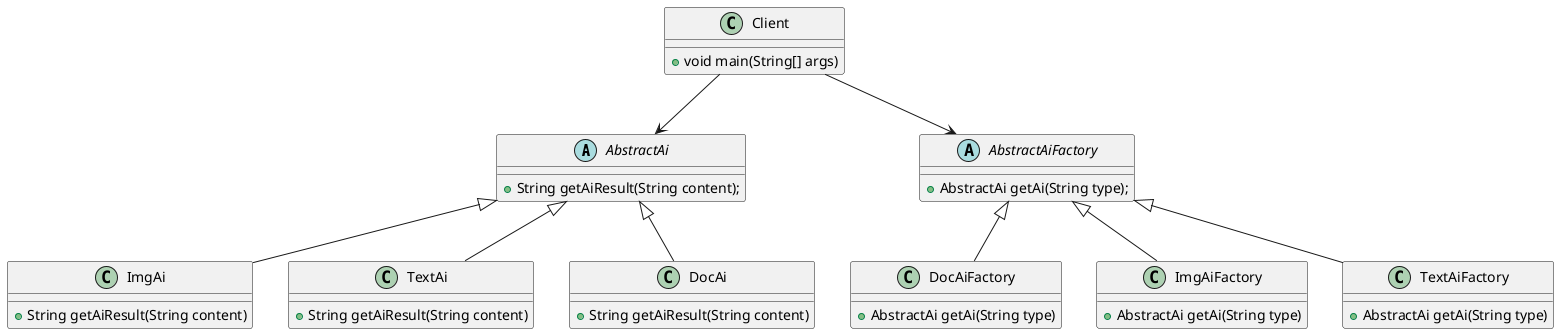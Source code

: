 @startuml
abstract class AbstractAi {
    + String getAiResult(String content);
}

class ImgAi extends AbstractAi {
    + String getAiResult(String content)
}

class TextAi extends AbstractAi {
    + String getAiResult(String content)
}

class DocAi extends AbstractAi {
    + String getAiResult(String content)
}

abstract class AbstractAiFactory {
    + AbstractAi getAi(String type);
}

class DocAiFactory extends AbstractAiFactory {
    + AbstractAi getAi(String type)
}

class ImgAiFactory extends AbstractAiFactory {
    + AbstractAi getAi(String type)
}

class TextAiFactory extends AbstractAiFactory {
    + AbstractAi getAi(String type)
}

class Client {
    + void main(String[] args)
}

Client  --> AbstractAiFactory
Client --> AbstractAi
@enduml
